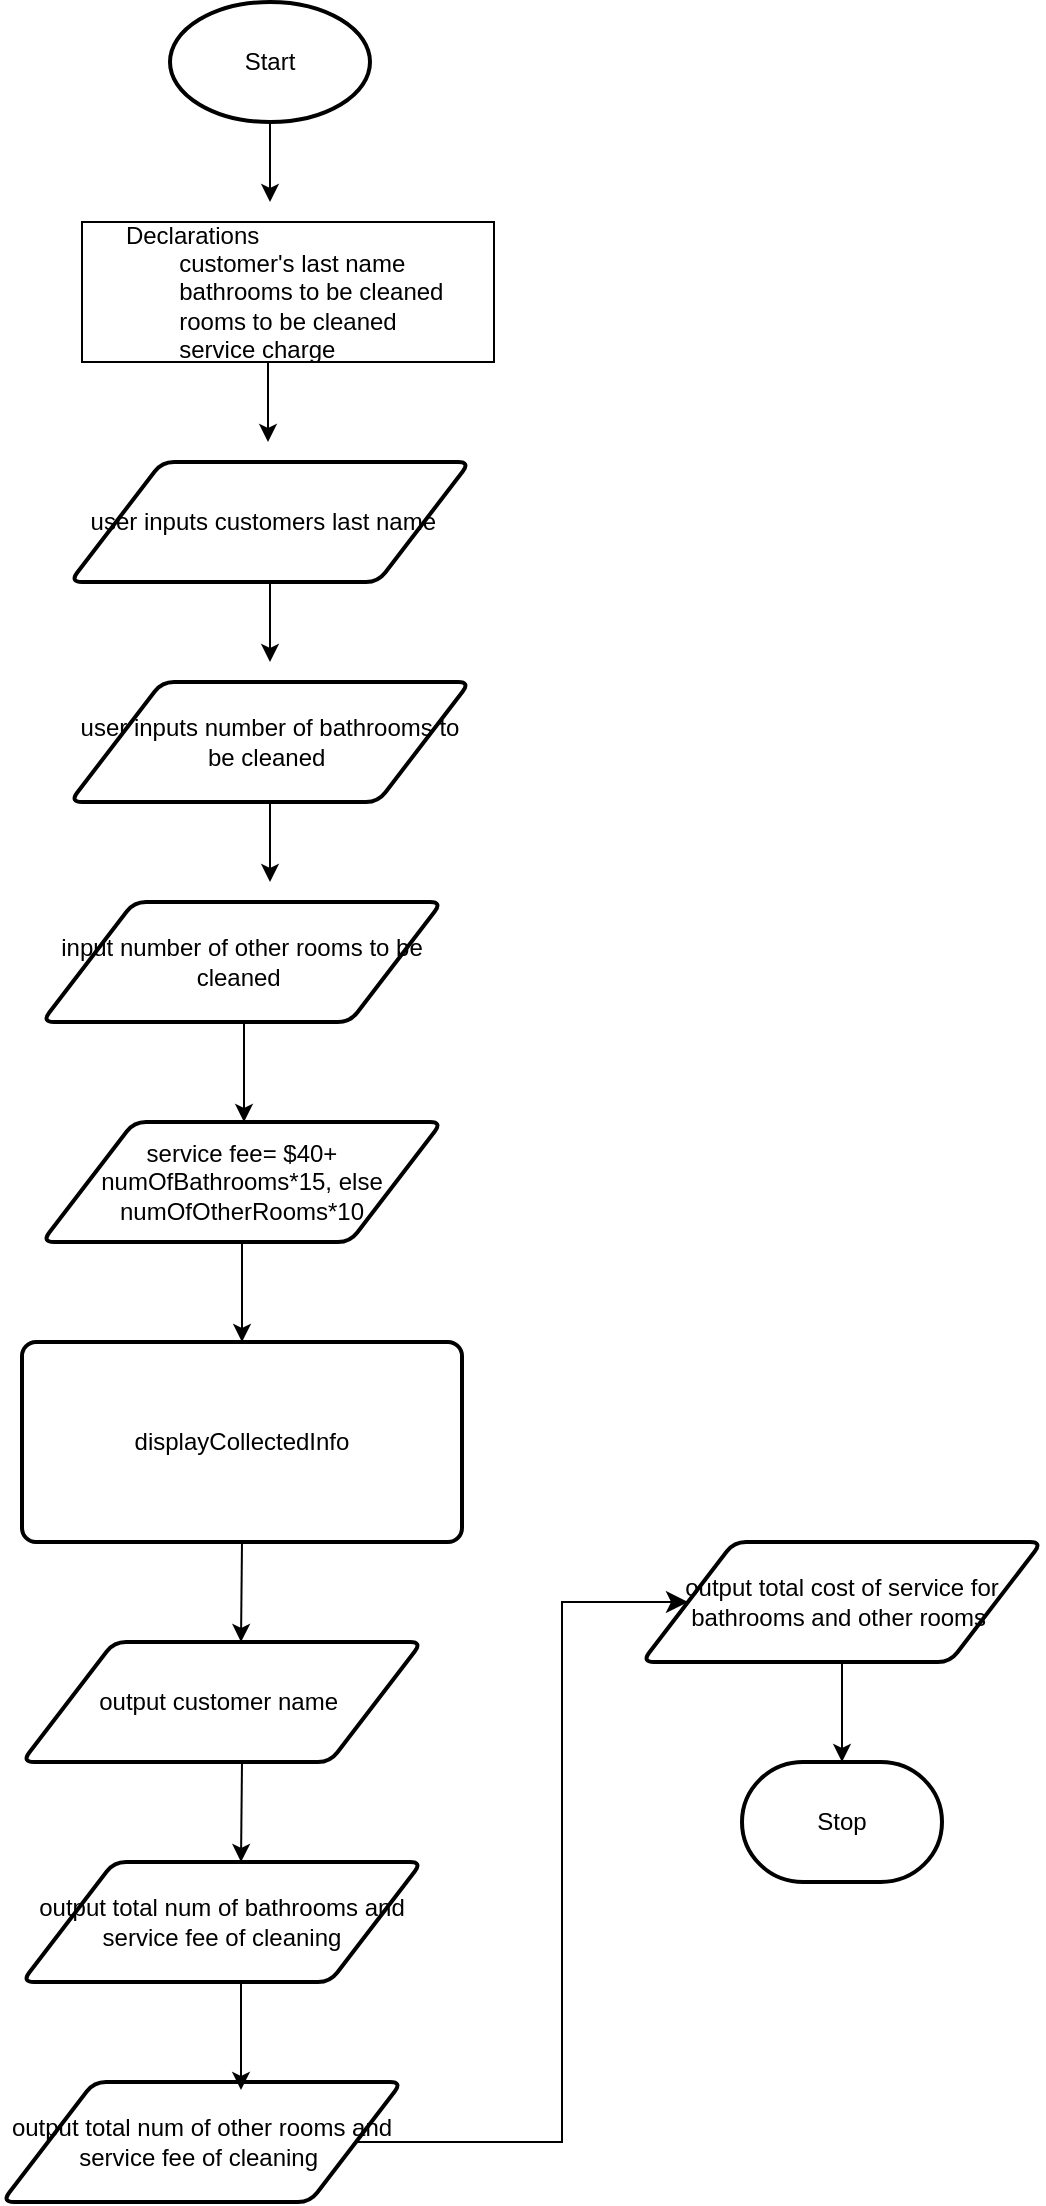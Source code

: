 <mxfile version="24.8.3">
  <diagram id="C5RBs43oDa-KdzZeNtuy" name="Page-1">
    <mxGraphModel dx="880" dy="460" grid="1" gridSize="10" guides="1" tooltips="1" connect="1" arrows="1" fold="1" page="1" pageScale="1" pageWidth="827" pageHeight="1169" math="0" shadow="0">
      <root>
        <mxCell id="WIyWlLk6GJQsqaUBKTNV-0" />
        <mxCell id="WIyWlLk6GJQsqaUBKTNV-1" parent="WIyWlLk6GJQsqaUBKTNV-0" />
        <mxCell id="C-D5hi9F8Qw0w9lchD6p-0" value="Start" style="strokeWidth=2;html=1;shape=mxgraph.flowchart.start_1;whiteSpace=wrap;" vertex="1" parent="WIyWlLk6GJQsqaUBKTNV-1">
          <mxGeometry x="364" y="30" width="100" height="60" as="geometry" />
        </mxCell>
        <mxCell id="C-D5hi9F8Qw0w9lchD6p-1" value="&lt;div style=&quot;text-align: left;&quot;&gt;&lt;span style=&quot;background-color: initial;&quot;&gt;Declarations&lt;/span&gt;&lt;/div&gt;&lt;div style=&quot;text-align: left;&quot;&gt;&lt;span style=&quot;background-color: initial;&quot;&gt;&lt;span style=&quot;white-space: pre;&quot;&gt;&#x9;&lt;/span&gt;customer&#39;s last name&lt;br&gt;&lt;/span&gt;&lt;/div&gt;&lt;div style=&quot;text-align: left;&quot;&gt;&lt;span style=&quot;background-color: initial;&quot;&gt;&lt;span style=&quot;white-space: pre;&quot;&gt;&#x9;&lt;/span&gt;bathrooms to be cleaned&amp;nbsp;&lt;br&gt;&lt;/span&gt;&lt;/div&gt;&lt;div style=&quot;text-align: left;&quot;&gt;&lt;span style=&quot;background-color: initial;&quot;&gt;&lt;span style=&quot;white-space: pre;&quot;&gt;&#x9;&lt;/span&gt;rooms to be cleaned&amp;nbsp;&lt;br&gt;&lt;/span&gt;&lt;/div&gt;&lt;div style=&quot;text-align: left;&quot;&gt;&lt;span style=&quot;background-color: initial;&quot;&gt;&lt;span style=&quot;white-space: pre;&quot;&gt;&#x9;&lt;/span&gt;service charge&lt;/span&gt;&lt;/div&gt;" style="rounded=0;whiteSpace=wrap;html=1;" vertex="1" parent="WIyWlLk6GJQsqaUBKTNV-1">
          <mxGeometry x="320" y="140" width="206" height="70" as="geometry" />
        </mxCell>
        <mxCell id="C-D5hi9F8Qw0w9lchD6p-2" value="" style="endArrow=classic;html=1;rounded=0;" edge="1" parent="WIyWlLk6GJQsqaUBKTNV-1">
          <mxGeometry width="50" height="50" relative="1" as="geometry">
            <mxPoint x="414" y="90" as="sourcePoint" />
            <mxPoint x="414" y="130" as="targetPoint" />
          </mxGeometry>
        </mxCell>
        <mxCell id="C-D5hi9F8Qw0w9lchD6p-3" value="user inputs customers last name&amp;nbsp;&lt;span style=&quot;background-color: initial;&quot;&gt;&amp;nbsp;&lt;/span&gt;" style="shape=parallelogram;html=1;strokeWidth=2;perimeter=parallelogramPerimeter;whiteSpace=wrap;rounded=1;arcSize=12;size=0.23;" vertex="1" parent="WIyWlLk6GJQsqaUBKTNV-1">
          <mxGeometry x="314" y="260" width="200" height="60" as="geometry" />
        </mxCell>
        <mxCell id="C-D5hi9F8Qw0w9lchD6p-4" value="" style="endArrow=classic;html=1;rounded=0;" edge="1" parent="WIyWlLk6GJQsqaUBKTNV-1">
          <mxGeometry width="50" height="50" relative="1" as="geometry">
            <mxPoint x="413" y="210" as="sourcePoint" />
            <mxPoint x="413" y="250" as="targetPoint" />
          </mxGeometry>
        </mxCell>
        <mxCell id="C-D5hi9F8Qw0w9lchD6p-6" value="user inputs number of bathrooms to be cleaned&amp;nbsp;" style="shape=parallelogram;html=1;strokeWidth=2;perimeter=parallelogramPerimeter;whiteSpace=wrap;rounded=1;arcSize=12;size=0.23;" vertex="1" parent="WIyWlLk6GJQsqaUBKTNV-1">
          <mxGeometry x="314" y="370" width="200" height="60" as="geometry" />
        </mxCell>
        <mxCell id="C-D5hi9F8Qw0w9lchD6p-7" value="input number of other rooms to be cleaned&amp;nbsp;" style="shape=parallelogram;html=1;strokeWidth=2;perimeter=parallelogramPerimeter;whiteSpace=wrap;rounded=1;arcSize=12;size=0.23;" vertex="1" parent="WIyWlLk6GJQsqaUBKTNV-1">
          <mxGeometry x="300" y="480" width="200" height="60" as="geometry" />
        </mxCell>
        <mxCell id="C-D5hi9F8Qw0w9lchD6p-9" value="" style="endArrow=classic;html=1;rounded=0;" edge="1" parent="WIyWlLk6GJQsqaUBKTNV-1">
          <mxGeometry width="50" height="50" relative="1" as="geometry">
            <mxPoint x="414" y="320" as="sourcePoint" />
            <mxPoint x="414" y="360" as="targetPoint" />
          </mxGeometry>
        </mxCell>
        <mxCell id="C-D5hi9F8Qw0w9lchD6p-13" value="" style="endArrow=classic;html=1;rounded=0;" edge="1" parent="WIyWlLk6GJQsqaUBKTNV-1">
          <mxGeometry width="50" height="50" relative="1" as="geometry">
            <mxPoint x="414" y="430" as="sourcePoint" />
            <mxPoint x="414" y="470" as="targetPoint" />
          </mxGeometry>
        </mxCell>
        <mxCell id="C-D5hi9F8Qw0w9lchD6p-15" value="service fee= $40+ numOfBathrooms*15, else numOfOtherRooms*10" style="shape=parallelogram;html=1;strokeWidth=2;perimeter=parallelogramPerimeter;whiteSpace=wrap;rounded=1;arcSize=12;size=0.23;" vertex="1" parent="WIyWlLk6GJQsqaUBKTNV-1">
          <mxGeometry x="300" y="590" width="200" height="60" as="geometry" />
        </mxCell>
        <mxCell id="C-D5hi9F8Qw0w9lchD6p-16" value="" style="endArrow=classic;html=1;rounded=0;" edge="1" parent="WIyWlLk6GJQsqaUBKTNV-1">
          <mxGeometry width="50" height="50" relative="1" as="geometry">
            <mxPoint x="401" y="540" as="sourcePoint" />
            <mxPoint x="401" y="590" as="targetPoint" />
          </mxGeometry>
        </mxCell>
        <mxCell id="C-D5hi9F8Qw0w9lchD6p-18" value="" style="endArrow=classic;html=1;rounded=0;exitX=0.5;exitY=1;exitDx=0;exitDy=0;" edge="1" parent="WIyWlLk6GJQsqaUBKTNV-1" source="C-D5hi9F8Qw0w9lchD6p-15" target="C-D5hi9F8Qw0w9lchD6p-19">
          <mxGeometry width="50" height="50" relative="1" as="geometry">
            <mxPoint x="390" y="750" as="sourcePoint" />
            <mxPoint x="400" y="710" as="targetPoint" />
          </mxGeometry>
        </mxCell>
        <mxCell id="C-D5hi9F8Qw0w9lchD6p-19" value="displayCollectedInfo" style="rounded=1;whiteSpace=wrap;html=1;absoluteArcSize=1;arcSize=14;strokeWidth=2;" vertex="1" parent="WIyWlLk6GJQsqaUBKTNV-1">
          <mxGeometry x="290" y="700" width="220" height="100" as="geometry" />
        </mxCell>
        <mxCell id="C-D5hi9F8Qw0w9lchD6p-20" value="output customer name&amp;nbsp;" style="shape=parallelogram;html=1;strokeWidth=2;perimeter=parallelogramPerimeter;whiteSpace=wrap;rounded=1;arcSize=12;size=0.23;" vertex="1" parent="WIyWlLk6GJQsqaUBKTNV-1">
          <mxGeometry x="290" y="850" width="200" height="60" as="geometry" />
        </mxCell>
        <mxCell id="C-D5hi9F8Qw0w9lchD6p-21" value="" style="endArrow=classic;html=1;rounded=0;entryX=0.5;entryY=0;entryDx=0;entryDy=0;" edge="1" parent="WIyWlLk6GJQsqaUBKTNV-1">
          <mxGeometry width="50" height="50" relative="1" as="geometry">
            <mxPoint x="400" y="800" as="sourcePoint" />
            <mxPoint x="399.5" y="850" as="targetPoint" />
          </mxGeometry>
        </mxCell>
        <mxCell id="C-D5hi9F8Qw0w9lchD6p-22" value="output total num of bathrooms and service fee of cleaning" style="shape=parallelogram;html=1;strokeWidth=2;perimeter=parallelogramPerimeter;whiteSpace=wrap;rounded=1;arcSize=12;size=0.23;" vertex="1" parent="WIyWlLk6GJQsqaUBKTNV-1">
          <mxGeometry x="290" y="960" width="200" height="60" as="geometry" />
        </mxCell>
        <mxCell id="C-D5hi9F8Qw0w9lchD6p-23" value="output total num of other rooms and service fee of cleaning&amp;nbsp;" style="shape=parallelogram;html=1;strokeWidth=2;perimeter=parallelogramPerimeter;whiteSpace=wrap;rounded=1;arcSize=12;size=0.23;" vertex="1" parent="WIyWlLk6GJQsqaUBKTNV-1">
          <mxGeometry x="280" y="1070" width="200" height="60" as="geometry" />
        </mxCell>
        <mxCell id="C-D5hi9F8Qw0w9lchD6p-24" value="" style="endArrow=classic;html=1;rounded=0;" edge="1" parent="WIyWlLk6GJQsqaUBKTNV-1">
          <mxGeometry width="50" height="50" relative="1" as="geometry">
            <mxPoint x="399.5" y="1020" as="sourcePoint" />
            <mxPoint x="399.5" y="1074" as="targetPoint" />
          </mxGeometry>
        </mxCell>
        <mxCell id="C-D5hi9F8Qw0w9lchD6p-25" value="" style="endArrow=classic;html=1;rounded=0;entryX=0.5;entryY=0;entryDx=0;entryDy=0;" edge="1" parent="WIyWlLk6GJQsqaUBKTNV-1">
          <mxGeometry width="50" height="50" relative="1" as="geometry">
            <mxPoint x="400" y="910" as="sourcePoint" />
            <mxPoint x="399.5" y="960" as="targetPoint" />
          </mxGeometry>
        </mxCell>
        <mxCell id="C-D5hi9F8Qw0w9lchD6p-28" value="" style="endArrow=none;html=1;rounded=0;exitX=1;exitY=0.5;exitDx=0;exitDy=0;" edge="1" parent="WIyWlLk6GJQsqaUBKTNV-1" source="C-D5hi9F8Qw0w9lchD6p-23">
          <mxGeometry width="50" height="50" relative="1" as="geometry">
            <mxPoint x="514" y="1100" as="sourcePoint" />
            <mxPoint x="560" y="1100" as="targetPoint" />
          </mxGeometry>
        </mxCell>
        <mxCell id="C-D5hi9F8Qw0w9lchD6p-32" value="output total cost of service for bathrooms and other rooms&amp;nbsp;" style="shape=parallelogram;html=1;strokeWidth=2;perimeter=parallelogramPerimeter;whiteSpace=wrap;rounded=1;arcSize=12;size=0.23;" vertex="1" parent="WIyWlLk6GJQsqaUBKTNV-1">
          <mxGeometry x="600" y="800" width="200" height="60" as="geometry" />
        </mxCell>
        <mxCell id="C-D5hi9F8Qw0w9lchD6p-35" value="Stop" style="strokeWidth=2;html=1;shape=mxgraph.flowchart.terminator;whiteSpace=wrap;" vertex="1" parent="WIyWlLk6GJQsqaUBKTNV-1">
          <mxGeometry x="650" y="910" width="100" height="60" as="geometry" />
        </mxCell>
        <mxCell id="C-D5hi9F8Qw0w9lchD6p-36" value="" style="endArrow=classic;html=1;rounded=0;entryX=0.5;entryY=0;entryDx=0;entryDy=0;entryPerimeter=0;" edge="1" parent="WIyWlLk6GJQsqaUBKTNV-1" target="C-D5hi9F8Qw0w9lchD6p-35">
          <mxGeometry width="50" height="50" relative="1" as="geometry">
            <mxPoint x="700" y="860" as="sourcePoint" />
            <mxPoint x="750" y="810" as="targetPoint" />
          </mxGeometry>
        </mxCell>
        <mxCell id="C-D5hi9F8Qw0w9lchD6p-37" value="" style="edgeStyle=elbowEdgeStyle;elbow=horizontal;endArrow=classic;html=1;curved=0;rounded=0;endSize=8;startSize=8;" edge="1" parent="WIyWlLk6GJQsqaUBKTNV-1" target="C-D5hi9F8Qw0w9lchD6p-32">
          <mxGeometry width="50" height="50" relative="1" as="geometry">
            <mxPoint x="464" y="1100" as="sourcePoint" />
            <mxPoint x="514" y="1050" as="targetPoint" />
            <Array as="points">
              <mxPoint x="560" y="1060" />
            </Array>
          </mxGeometry>
        </mxCell>
      </root>
    </mxGraphModel>
  </diagram>
</mxfile>
